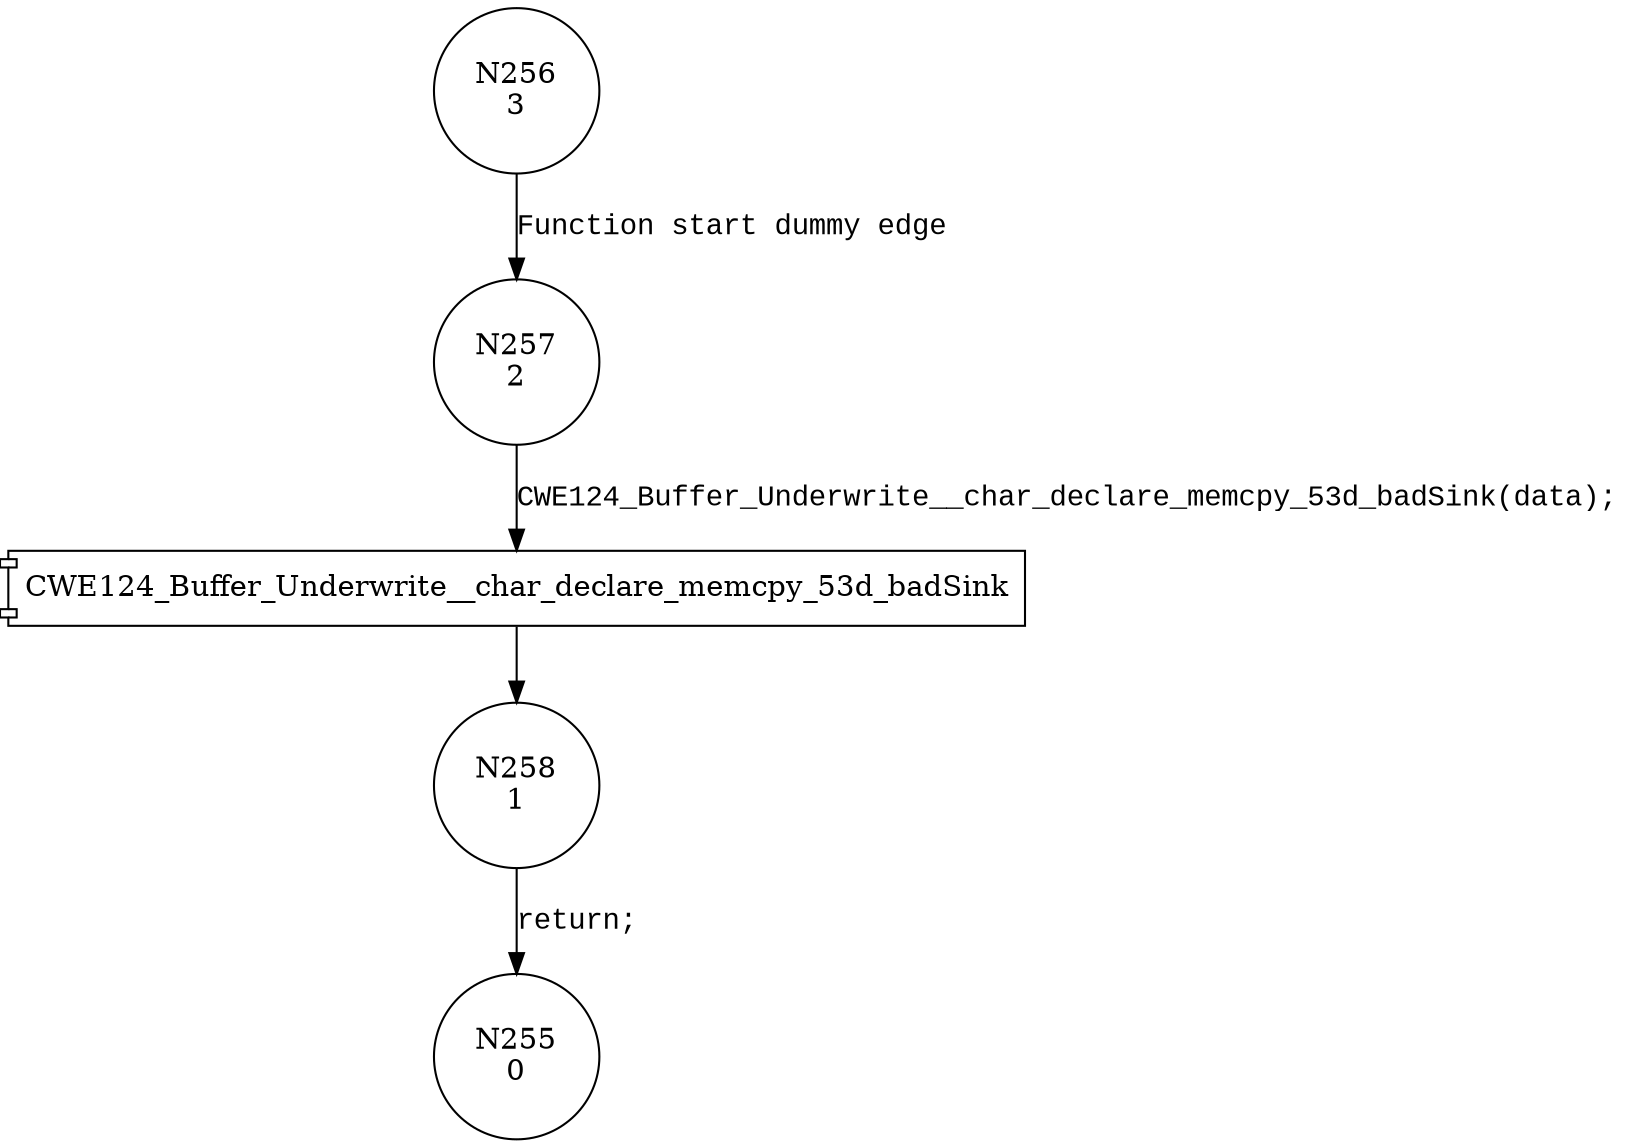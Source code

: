 digraph CWE124_Buffer_Underwrite__char_declare_memcpy_53c_badSink {
256 [shape="circle" label="N256\n3"]
257 [shape="circle" label="N257\n2"]
258 [shape="circle" label="N258\n1"]
255 [shape="circle" label="N255\n0"]
256 -> 257 [label="Function start dummy edge" fontname="Courier New"]
100026 [shape="component" label="CWE124_Buffer_Underwrite__char_declare_memcpy_53d_badSink"]
257 -> 100026 [label="CWE124_Buffer_Underwrite__char_declare_memcpy_53d_badSink(data);" fontname="Courier New"]
100026 -> 258 [label="" fontname="Courier New"]
258 -> 255 [label="return;" fontname="Courier New"]
}